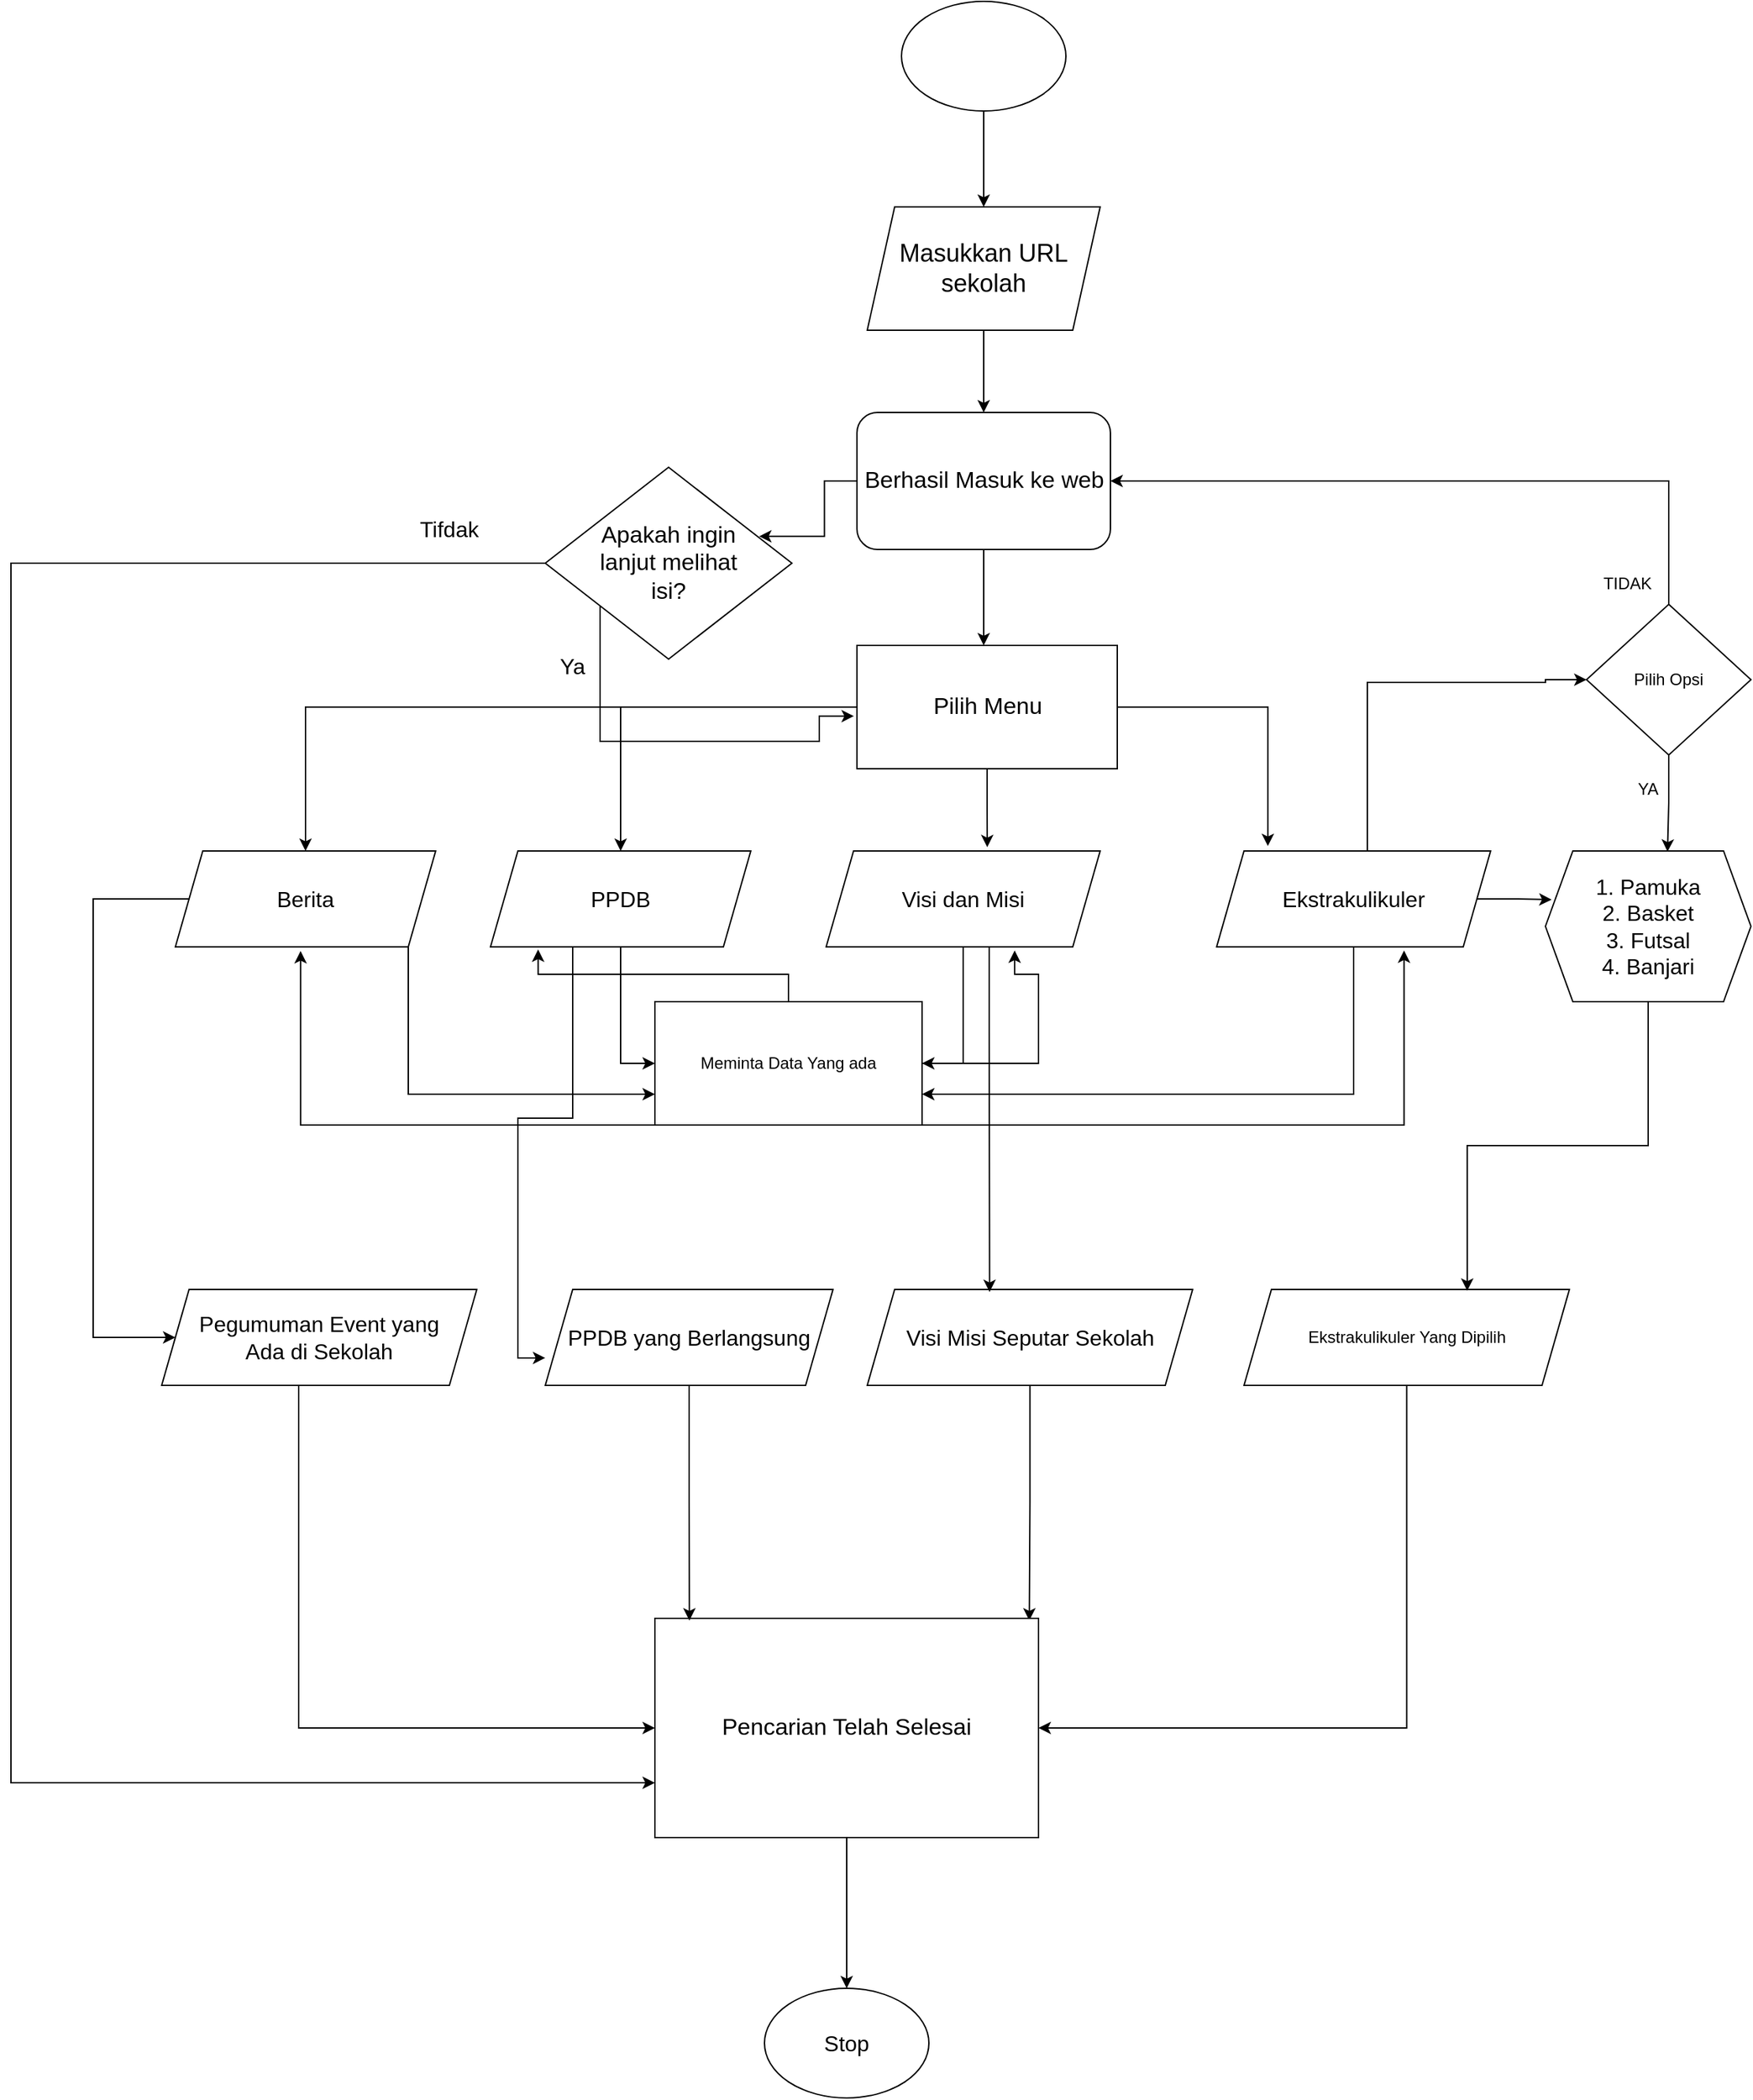 <mxfile version="26.0.8">
  <diagram name="Halaman-1" id="MWJdhkJCcwb4fm-YtDvc">
    <mxGraphModel dx="2587" dy="940" grid="1" gridSize="10" guides="1" tooltips="1" connect="1" arrows="1" fold="1" page="1" pageScale="1" pageWidth="827" pageHeight="1169" math="0" shadow="0">
      <root>
        <mxCell id="0" />
        <mxCell id="1" parent="0" />
        <mxCell id="NPOM0mW9gNAZ9PnJrEny-5" value="" style="edgeStyle=orthogonalEdgeStyle;rounded=0;orthogonalLoop=1;jettySize=auto;html=1;" parent="1" source="NPOM0mW9gNAZ9PnJrEny-2" target="NPOM0mW9gNAZ9PnJrEny-4" edge="1">
          <mxGeometry relative="1" as="geometry" />
        </mxCell>
        <mxCell id="NPOM0mW9gNAZ9PnJrEny-2" value="" style="ellipse;whiteSpace=wrap;html=1;" parent="1" vertex="1">
          <mxGeometry x="340" y="60" width="120" height="80" as="geometry" />
        </mxCell>
        <mxCell id="NPOM0mW9gNAZ9PnJrEny-3" value="&lt;font style=&quot;font-size: 16px;&quot;&gt;Stop&lt;/font&gt;" style="ellipse;whiteSpace=wrap;html=1;" parent="1" vertex="1">
          <mxGeometry x="240" y="1510" width="120" height="80" as="geometry" />
        </mxCell>
        <mxCell id="NPOM0mW9gNAZ9PnJrEny-8" value="" style="edgeStyle=orthogonalEdgeStyle;rounded=0;orthogonalLoop=1;jettySize=auto;html=1;" parent="1" source="NPOM0mW9gNAZ9PnJrEny-4" edge="1">
          <mxGeometry relative="1" as="geometry">
            <mxPoint x="400.0" y="360" as="targetPoint" />
          </mxGeometry>
        </mxCell>
        <mxCell id="NPOM0mW9gNAZ9PnJrEny-4" value="&lt;font style=&quot;font-size: 18px;&quot;&gt;Masukkan URL sekolah&lt;br&gt;&lt;/font&gt;" style="shape=parallelogram;perimeter=parallelogramPerimeter;whiteSpace=wrap;html=1;fixedSize=1;" parent="1" vertex="1">
          <mxGeometry x="315" y="210" width="170" height="90" as="geometry" />
        </mxCell>
        <mxCell id="NPOM0mW9gNAZ9PnJrEny-26" style="edgeStyle=orthogonalEdgeStyle;rounded=0;orthogonalLoop=1;jettySize=auto;html=1;entryX=0;entryY=0.5;entryDx=0;entryDy=0;" parent="1" source="NPOM0mW9gNAZ9PnJrEny-9" target="NPOM0mW9gNAZ9PnJrEny-24" edge="1">
          <mxGeometry relative="1" as="geometry" />
        </mxCell>
        <mxCell id="NPOM0mW9gNAZ9PnJrEny-9" value="&lt;font style=&quot;font-size: 16px;&quot;&gt;PPDB&lt;/font&gt;" style="shape=parallelogram;perimeter=parallelogramPerimeter;whiteSpace=wrap;html=1;fixedSize=1;" parent="1" vertex="1">
          <mxGeometry x="40" y="680" width="190" height="70" as="geometry" />
        </mxCell>
        <mxCell id="NPOM0mW9gNAZ9PnJrEny-27" style="edgeStyle=orthogonalEdgeStyle;rounded=0;orthogonalLoop=1;jettySize=auto;html=1;entryX=1;entryY=0.5;entryDx=0;entryDy=0;" parent="1" source="NPOM0mW9gNAZ9PnJrEny-11" target="NPOM0mW9gNAZ9PnJrEny-24" edge="1">
          <mxGeometry relative="1" as="geometry" />
        </mxCell>
        <mxCell id="NPOM0mW9gNAZ9PnJrEny-11" value="&lt;font style=&quot;font-size: 16px;&quot;&gt;Visi dan Misi&lt;/font&gt;" style="shape=parallelogram;perimeter=parallelogramPerimeter;whiteSpace=wrap;html=1;fixedSize=1;" parent="1" vertex="1">
          <mxGeometry x="285" y="680" width="200" height="70" as="geometry" />
        </mxCell>
        <mxCell id="NPOM0mW9gNAZ9PnJrEny-28" style="edgeStyle=orthogonalEdgeStyle;rounded=0;orthogonalLoop=1;jettySize=auto;html=1;entryX=1;entryY=0.75;entryDx=0;entryDy=0;" parent="1" source="NPOM0mW9gNAZ9PnJrEny-12" target="NPOM0mW9gNAZ9PnJrEny-24" edge="1">
          <mxGeometry relative="1" as="geometry">
            <Array as="points">
              <mxPoint x="670" y="858" />
            </Array>
          </mxGeometry>
        </mxCell>
        <mxCell id="NPOM0mW9gNAZ9PnJrEny-12" value="&lt;font style=&quot;font-size: 16px;&quot;&gt;Ekstrakulikuler&lt;/font&gt;" style="shape=parallelogram;perimeter=parallelogramPerimeter;whiteSpace=wrap;html=1;fixedSize=1;" parent="1" vertex="1">
          <mxGeometry x="570" y="680" width="200" height="70" as="geometry" />
        </mxCell>
        <mxCell id="NPOM0mW9gNAZ9PnJrEny-22" style="edgeStyle=orthogonalEdgeStyle;rounded=0;orthogonalLoop=1;jettySize=auto;html=1;entryX=0.5;entryY=0;entryDx=0;entryDy=0;" parent="1" source="NPOM0mW9gNAZ9PnJrEny-14" edge="1">
          <mxGeometry relative="1" as="geometry">
            <mxPoint x="400" y="530" as="targetPoint" />
          </mxGeometry>
        </mxCell>
        <mxCell id="NPOM0mW9gNAZ9PnJrEny-14" value="&lt;font style=&quot;font-size: 17px;&quot;&gt;Berhasil Masuk ke web&lt;/font&gt;" style="rounded=1;whiteSpace=wrap;html=1;" parent="1" vertex="1">
          <mxGeometry x="307.5" y="360" width="185" height="100" as="geometry" />
        </mxCell>
        <mxCell id="NPOM0mW9gNAZ9PnJrEny-18" style="edgeStyle=orthogonalEdgeStyle;rounded=0;orthogonalLoop=1;jettySize=auto;html=1;entryX=0;entryY=0.75;entryDx=0;entryDy=0;" parent="1" source="NPOM0mW9gNAZ9PnJrEny-15" edge="1">
          <mxGeometry relative="1" as="geometry">
            <mxPoint x="305.263" y="581.579" as="targetPoint" />
            <Array as="points">
              <mxPoint x="120" y="600" />
              <mxPoint x="280" y="600" />
              <mxPoint x="280" y="582" />
            </Array>
          </mxGeometry>
        </mxCell>
        <mxCell id="NPOM0mW9gNAZ9PnJrEny-79" style="edgeStyle=orthogonalEdgeStyle;rounded=0;orthogonalLoop=1;jettySize=auto;html=1;entryX=0;entryY=0.75;entryDx=0;entryDy=0;" parent="1" source="NPOM0mW9gNAZ9PnJrEny-15" target="NPOM0mW9gNAZ9PnJrEny-70" edge="1">
          <mxGeometry relative="1" as="geometry">
            <Array as="points">
              <mxPoint x="-310" y="470" />
              <mxPoint x="-310" y="1360" />
            </Array>
          </mxGeometry>
        </mxCell>
        <mxCell id="NPOM0mW9gNAZ9PnJrEny-15" value="&lt;div&gt;&lt;font style=&quot;font-size: 17px;&quot;&gt;Apakah ingin &lt;br&gt;&lt;/font&gt;&lt;/div&gt;&lt;div&gt;&lt;font style=&quot;font-size: 17px;&quot;&gt;lanjut melihat &lt;br&gt;&lt;/font&gt;&lt;/div&gt;&lt;div&gt;&lt;font style=&quot;font-size: 17px;&quot;&gt;isi?&lt;br&gt;&lt;/font&gt;&lt;/div&gt;" style="rhombus;whiteSpace=wrap;html=1;" parent="1" vertex="1">
          <mxGeometry x="80" y="400" width="180" height="140" as="geometry" />
        </mxCell>
        <mxCell id="NPOM0mW9gNAZ9PnJrEny-25" style="edgeStyle=orthogonalEdgeStyle;rounded=0;orthogonalLoop=1;jettySize=auto;html=1;entryX=0;entryY=0.75;entryDx=0;entryDy=0;" parent="1" source="NPOM0mW9gNAZ9PnJrEny-16" target="NPOM0mW9gNAZ9PnJrEny-24" edge="1">
          <mxGeometry relative="1" as="geometry">
            <Array as="points">
              <mxPoint x="-20" y="858" />
            </Array>
          </mxGeometry>
        </mxCell>
        <mxCell id="NPOM0mW9gNAZ9PnJrEny-16" value="&lt;font style=&quot;font-size: 16px;&quot;&gt;Berita&lt;br&gt;&lt;/font&gt;" style="shape=parallelogram;perimeter=parallelogramPerimeter;whiteSpace=wrap;html=1;fixedSize=1;" parent="1" vertex="1">
          <mxGeometry x="-190" y="680" width="190" height="70" as="geometry" />
        </mxCell>
        <mxCell id="NPOM0mW9gNAZ9PnJrEny-19" value="&lt;font style=&quot;font-size: 16px;&quot;&gt;Ya&lt;/font&gt;" style="text;html=1;align=center;verticalAlign=middle;whiteSpace=wrap;rounded=0;" parent="1" vertex="1">
          <mxGeometry x="70" y="530" width="60" height="30" as="geometry" />
        </mxCell>
        <mxCell id="NPOM0mW9gNAZ9PnJrEny-20" value="&lt;font style=&quot;font-size: 16px;&quot;&gt;Tifdak&lt;/font&gt;" style="text;html=1;align=center;verticalAlign=middle;whiteSpace=wrap;rounded=0;" parent="1" vertex="1">
          <mxGeometry x="-20" y="430" width="60" height="30" as="geometry" />
        </mxCell>
        <mxCell id="NPOM0mW9gNAZ9PnJrEny-21" style="edgeStyle=orthogonalEdgeStyle;rounded=0;orthogonalLoop=1;jettySize=auto;html=1;entryX=0.867;entryY=0.36;entryDx=0;entryDy=0;entryPerimeter=0;" parent="1" source="NPOM0mW9gNAZ9PnJrEny-14" target="NPOM0mW9gNAZ9PnJrEny-15" edge="1">
          <mxGeometry relative="1" as="geometry" />
        </mxCell>
        <mxCell id="NPOM0mW9gNAZ9PnJrEny-59" style="edgeStyle=orthogonalEdgeStyle;rounded=0;orthogonalLoop=1;jettySize=auto;html=1;entryX=0.5;entryY=0;entryDx=0;entryDy=0;" parent="1" source="NPOM0mW9gNAZ9PnJrEny-23" target="NPOM0mW9gNAZ9PnJrEny-16" edge="1">
          <mxGeometry relative="1" as="geometry" />
        </mxCell>
        <mxCell id="NPOM0mW9gNAZ9PnJrEny-60" style="edgeStyle=orthogonalEdgeStyle;rounded=0;orthogonalLoop=1;jettySize=auto;html=1;entryX=0.5;entryY=0;entryDx=0;entryDy=0;" parent="1" source="NPOM0mW9gNAZ9PnJrEny-23" target="NPOM0mW9gNAZ9PnJrEny-9" edge="1">
          <mxGeometry relative="1" as="geometry" />
        </mxCell>
        <mxCell id="NPOM0mW9gNAZ9PnJrEny-23" value="&lt;font style=&quot;font-size: 17px;&quot;&gt;Pilih Menu &lt;/font&gt;" style="rounded=0;whiteSpace=wrap;html=1;" parent="1" vertex="1">
          <mxGeometry x="307.5" y="530" width="190" height="90" as="geometry" />
        </mxCell>
        <mxCell id="NPOM0mW9gNAZ9PnJrEny-32" style="edgeStyle=orthogonalEdgeStyle;rounded=0;orthogonalLoop=1;jettySize=auto;html=1;entryX=0.688;entryY=1.038;entryDx=0;entryDy=0;entryPerimeter=0;" parent="1" source="NPOM0mW9gNAZ9PnJrEny-24" target="NPOM0mW9gNAZ9PnJrEny-11" edge="1">
          <mxGeometry relative="1" as="geometry">
            <mxPoint x="390" y="770" as="targetPoint" />
            <Array as="points">
              <mxPoint x="440" y="835" />
              <mxPoint x="440" y="770" />
              <mxPoint x="423" y="770" />
            </Array>
          </mxGeometry>
        </mxCell>
        <mxCell id="NPOM0mW9gNAZ9PnJrEny-24" value="Meminta Data Yang ada" style="rounded=0;whiteSpace=wrap;html=1;" parent="1" vertex="1">
          <mxGeometry x="160" y="790" width="195" height="90" as="geometry" />
        </mxCell>
        <mxCell id="NPOM0mW9gNAZ9PnJrEny-30" style="edgeStyle=orthogonalEdgeStyle;rounded=0;orthogonalLoop=1;jettySize=auto;html=1;entryX=0.481;entryY=1.043;entryDx=0;entryDy=0;entryPerimeter=0;" parent="1" source="NPOM0mW9gNAZ9PnJrEny-24" target="NPOM0mW9gNAZ9PnJrEny-16" edge="1">
          <mxGeometry relative="1" as="geometry">
            <Array as="points">
              <mxPoint x="-99" y="880" />
            </Array>
          </mxGeometry>
        </mxCell>
        <mxCell id="NPOM0mW9gNAZ9PnJrEny-33" style="edgeStyle=orthogonalEdgeStyle;rounded=0;orthogonalLoop=1;jettySize=auto;html=1;entryX=0.183;entryY=1.027;entryDx=0;entryDy=0;entryPerimeter=0;" parent="1" source="NPOM0mW9gNAZ9PnJrEny-24" target="NPOM0mW9gNAZ9PnJrEny-9" edge="1">
          <mxGeometry relative="1" as="geometry" />
        </mxCell>
        <mxCell id="NPOM0mW9gNAZ9PnJrEny-35" style="edgeStyle=orthogonalEdgeStyle;rounded=0;orthogonalLoop=1;jettySize=auto;html=1;entryX=0.684;entryY=1.037;entryDx=0;entryDy=0;entryPerimeter=0;" parent="1" source="NPOM0mW9gNAZ9PnJrEny-24" target="NPOM0mW9gNAZ9PnJrEny-12" edge="1">
          <mxGeometry relative="1" as="geometry">
            <Array as="points">
              <mxPoint x="707" y="880" />
            </Array>
          </mxGeometry>
        </mxCell>
        <mxCell id="NPOM0mW9gNAZ9PnJrEny-72" style="edgeStyle=orthogonalEdgeStyle;rounded=0;orthogonalLoop=1;jettySize=auto;html=1;entryX=0;entryY=0.5;entryDx=0;entryDy=0;" parent="1" source="NPOM0mW9gNAZ9PnJrEny-36" target="NPOM0mW9gNAZ9PnJrEny-70" edge="1">
          <mxGeometry relative="1" as="geometry">
            <Array as="points">
              <mxPoint x="-100" y="1320" />
            </Array>
          </mxGeometry>
        </mxCell>
        <mxCell id="NPOM0mW9gNAZ9PnJrEny-36" value="&lt;div&gt;&lt;font style=&quot;font-size: 16px;&quot;&gt;Pegumuman Event yang&lt;/font&gt;&lt;/div&gt;&lt;div&gt;&lt;font style=&quot;font-size: 16px;&quot;&gt;Ada di Sekolah&lt;br&gt;&lt;/font&gt;&lt;/div&gt;" style="shape=parallelogram;perimeter=parallelogramPerimeter;whiteSpace=wrap;html=1;fixedSize=1;" parent="1" vertex="1">
          <mxGeometry x="-200" y="1000" width="230" height="70" as="geometry" />
        </mxCell>
        <mxCell id="NPOM0mW9gNAZ9PnJrEny-38" value="&lt;font style=&quot;font-size: 16px;&quot;&gt;PPDB yang Berlangsung&lt;/font&gt;" style="shape=parallelogram;perimeter=parallelogramPerimeter;whiteSpace=wrap;html=1;fixedSize=1;" parent="1" vertex="1">
          <mxGeometry x="80" y="1000" width="210" height="70" as="geometry" />
        </mxCell>
        <mxCell id="NPOM0mW9gNAZ9PnJrEny-75" style="edgeStyle=orthogonalEdgeStyle;rounded=0;orthogonalLoop=1;jettySize=auto;html=1;entryX=0.976;entryY=0.01;entryDx=0;entryDy=0;entryPerimeter=0;" parent="1" source="NPOM0mW9gNAZ9PnJrEny-41" target="NPOM0mW9gNAZ9PnJrEny-70" edge="1">
          <mxGeometry relative="1" as="geometry">
            <mxPoint x="433.75" y="1230" as="targetPoint" />
          </mxGeometry>
        </mxCell>
        <mxCell id="NPOM0mW9gNAZ9PnJrEny-41" value="&lt;font style=&quot;font-size: 16px;&quot;&gt;Visi Misi Seputar Sekolah&lt;/font&gt;" style="shape=parallelogram;perimeter=parallelogramPerimeter;whiteSpace=wrap;html=1;fixedSize=1;" parent="1" vertex="1">
          <mxGeometry x="315" y="1000" width="237.5" height="70" as="geometry" />
        </mxCell>
        <mxCell id="NPOM0mW9gNAZ9PnJrEny-42" style="edgeStyle=orthogonalEdgeStyle;rounded=0;orthogonalLoop=1;jettySize=auto;html=1;entryX=0.376;entryY=0.027;entryDx=0;entryDy=0;entryPerimeter=0;" parent="1" source="NPOM0mW9gNAZ9PnJrEny-11" target="NPOM0mW9gNAZ9PnJrEny-41" edge="1">
          <mxGeometry relative="1" as="geometry">
            <Array as="points">
              <mxPoint x="404" y="810" />
              <mxPoint x="404" y="810" />
            </Array>
          </mxGeometry>
        </mxCell>
        <mxCell id="NPOM0mW9gNAZ9PnJrEny-76" style="edgeStyle=orthogonalEdgeStyle;rounded=0;orthogonalLoop=1;jettySize=auto;html=1;entryX=1;entryY=0.5;entryDx=0;entryDy=0;" parent="1" source="NPOM0mW9gNAZ9PnJrEny-43" target="NPOM0mW9gNAZ9PnJrEny-70" edge="1">
          <mxGeometry relative="1" as="geometry">
            <Array as="points">
              <mxPoint x="709" y="1320" />
            </Array>
          </mxGeometry>
        </mxCell>
        <mxCell id="NPOM0mW9gNAZ9PnJrEny-43" value="Ekstrakulikuler Yang Dipilih" style="shape=parallelogram;perimeter=parallelogramPerimeter;whiteSpace=wrap;html=1;fixedSize=1;" parent="1" vertex="1">
          <mxGeometry x="590" y="1000" width="237.5" height="70" as="geometry" />
        </mxCell>
        <mxCell id="NPOM0mW9gNAZ9PnJrEny-45" value="&lt;div&gt;&lt;font style=&quot;font-size: 16px;&quot;&gt;1. Pamuka&lt;/font&gt;&lt;/div&gt;&lt;div&gt;&lt;font style=&quot;font-size: 16px;&quot;&gt;2. Basket&lt;/font&gt;&lt;/div&gt;&lt;div&gt;&lt;font style=&quot;font-size: 16px;&quot;&gt;3. Futsal&lt;/font&gt;&lt;/div&gt;&lt;div&gt;&lt;font style=&quot;font-size: 16px;&quot;&gt;4. Banjari&lt;br&gt;&lt;/font&gt;&lt;/div&gt;" style="shape=hexagon;perimeter=hexagonPerimeter2;whiteSpace=wrap;html=1;fixedSize=1;" parent="1" vertex="1">
          <mxGeometry x="810" y="680" width="150" height="110" as="geometry" />
        </mxCell>
        <mxCell id="NPOM0mW9gNAZ9PnJrEny-48" style="edgeStyle=orthogonalEdgeStyle;rounded=0;orthogonalLoop=1;jettySize=auto;html=1;entryX=0.03;entryY=0.323;entryDx=0;entryDy=0;entryPerimeter=0;" parent="1" source="NPOM0mW9gNAZ9PnJrEny-12" target="NPOM0mW9gNAZ9PnJrEny-45" edge="1">
          <mxGeometry relative="1" as="geometry" />
        </mxCell>
        <mxCell id="NPOM0mW9gNAZ9PnJrEny-53" style="edgeStyle=orthogonalEdgeStyle;rounded=0;orthogonalLoop=1;jettySize=auto;html=1;entryX=1;entryY=0.5;entryDx=0;entryDy=0;" parent="1" source="NPOM0mW9gNAZ9PnJrEny-49" target="NPOM0mW9gNAZ9PnJrEny-14" edge="1">
          <mxGeometry relative="1" as="geometry">
            <Array as="points">
              <mxPoint x="900" y="410" />
            </Array>
          </mxGeometry>
        </mxCell>
        <mxCell id="NPOM0mW9gNAZ9PnJrEny-49" value="Pilih Opsi" style="rhombus;whiteSpace=wrap;html=1;" parent="1" vertex="1">
          <mxGeometry x="840" y="500" width="120" height="110" as="geometry" />
        </mxCell>
        <mxCell id="NPOM0mW9gNAZ9PnJrEny-51" style="edgeStyle=orthogonalEdgeStyle;rounded=0;orthogonalLoop=1;jettySize=auto;html=1;entryX=0;entryY=0.5;entryDx=0;entryDy=0;" parent="1" source="NPOM0mW9gNAZ9PnJrEny-12" target="NPOM0mW9gNAZ9PnJrEny-49" edge="1">
          <mxGeometry relative="1" as="geometry">
            <mxPoint x="830" y="560" as="targetPoint" />
            <Array as="points">
              <mxPoint x="680" y="557" />
              <mxPoint x="810" y="557" />
              <mxPoint x="810" y="555" />
            </Array>
          </mxGeometry>
        </mxCell>
        <mxCell id="NPOM0mW9gNAZ9PnJrEny-52" style="edgeStyle=orthogonalEdgeStyle;rounded=0;orthogonalLoop=1;jettySize=auto;html=1;entryX=0.594;entryY=0.005;entryDx=0;entryDy=0;entryPerimeter=0;" parent="1" source="NPOM0mW9gNAZ9PnJrEny-49" target="NPOM0mW9gNAZ9PnJrEny-45" edge="1">
          <mxGeometry relative="1" as="geometry" />
        </mxCell>
        <mxCell id="NPOM0mW9gNAZ9PnJrEny-54" value="YA" style="text;html=1;align=center;verticalAlign=middle;whiteSpace=wrap;rounded=0;" parent="1" vertex="1">
          <mxGeometry x="855" y="620" width="60" height="30" as="geometry" />
        </mxCell>
        <mxCell id="NPOM0mW9gNAZ9PnJrEny-55" value="TIDAK" style="text;html=1;align=center;verticalAlign=middle;whiteSpace=wrap;rounded=0;" parent="1" vertex="1">
          <mxGeometry x="840" y="470" width="60" height="30" as="geometry" />
        </mxCell>
        <mxCell id="NPOM0mW9gNAZ9PnJrEny-58" style="edgeStyle=orthogonalEdgeStyle;rounded=0;orthogonalLoop=1;jettySize=auto;html=1;entryX=0.686;entryY=0.014;entryDx=0;entryDy=0;entryPerimeter=0;" parent="1" source="NPOM0mW9gNAZ9PnJrEny-45" target="NPOM0mW9gNAZ9PnJrEny-43" edge="1">
          <mxGeometry relative="1" as="geometry" />
        </mxCell>
        <mxCell id="NPOM0mW9gNAZ9PnJrEny-63" style="edgeStyle=orthogonalEdgeStyle;rounded=0;orthogonalLoop=1;jettySize=auto;html=1;entryX=0.588;entryY=-0.039;entryDx=0;entryDy=0;entryPerimeter=0;" parent="1" source="NPOM0mW9gNAZ9PnJrEny-23" target="NPOM0mW9gNAZ9PnJrEny-11" edge="1">
          <mxGeometry relative="1" as="geometry" />
        </mxCell>
        <mxCell id="NPOM0mW9gNAZ9PnJrEny-64" style="edgeStyle=orthogonalEdgeStyle;rounded=0;orthogonalLoop=1;jettySize=auto;html=1;entryX=0.187;entryY=-0.051;entryDx=0;entryDy=0;entryPerimeter=0;" parent="1" source="NPOM0mW9gNAZ9PnJrEny-23" target="NPOM0mW9gNAZ9PnJrEny-12" edge="1">
          <mxGeometry relative="1" as="geometry" />
        </mxCell>
        <mxCell id="NPOM0mW9gNAZ9PnJrEny-65" style="edgeStyle=orthogonalEdgeStyle;rounded=0;orthogonalLoop=1;jettySize=auto;html=1;entryX=0;entryY=0.714;entryDx=0;entryDy=0;entryPerimeter=0;" parent="1" source="NPOM0mW9gNAZ9PnJrEny-9" target="NPOM0mW9gNAZ9PnJrEny-38" edge="1">
          <mxGeometry relative="1" as="geometry">
            <Array as="points">
              <mxPoint x="100" y="875" />
              <mxPoint x="60" y="875" />
              <mxPoint x="60" y="1050" />
            </Array>
          </mxGeometry>
        </mxCell>
        <mxCell id="NPOM0mW9gNAZ9PnJrEny-66" style="edgeStyle=orthogonalEdgeStyle;rounded=0;orthogonalLoop=1;jettySize=auto;html=1;entryX=0;entryY=0.5;entryDx=0;entryDy=0;" parent="1" source="NPOM0mW9gNAZ9PnJrEny-16" target="NPOM0mW9gNAZ9PnJrEny-36" edge="1">
          <mxGeometry relative="1" as="geometry">
            <Array as="points">
              <mxPoint x="-250" y="715" />
              <mxPoint x="-250" y="1035" />
            </Array>
          </mxGeometry>
        </mxCell>
        <mxCell id="NPOM0mW9gNAZ9PnJrEny-78" style="edgeStyle=orthogonalEdgeStyle;rounded=0;orthogonalLoop=1;jettySize=auto;html=1;entryX=0.5;entryY=0;entryDx=0;entryDy=0;" parent="1" source="NPOM0mW9gNAZ9PnJrEny-70" target="NPOM0mW9gNAZ9PnJrEny-3" edge="1">
          <mxGeometry relative="1" as="geometry" />
        </mxCell>
        <mxCell id="NPOM0mW9gNAZ9PnJrEny-70" value="&lt;font style=&quot;font-size: 17px;&quot;&gt;Pencarian Telah Selesai&lt;/font&gt;" style="rounded=0;whiteSpace=wrap;html=1;" parent="1" vertex="1">
          <mxGeometry x="160" y="1240" width="280" height="160" as="geometry" />
        </mxCell>
        <mxCell id="NPOM0mW9gNAZ9PnJrEny-73" style="edgeStyle=orthogonalEdgeStyle;rounded=0;orthogonalLoop=1;jettySize=auto;html=1;entryX=0.09;entryY=0.01;entryDx=0;entryDy=0;entryPerimeter=0;" parent="1" source="NPOM0mW9gNAZ9PnJrEny-38" target="NPOM0mW9gNAZ9PnJrEny-70" edge="1">
          <mxGeometry relative="1" as="geometry" />
        </mxCell>
      </root>
    </mxGraphModel>
  </diagram>
</mxfile>
